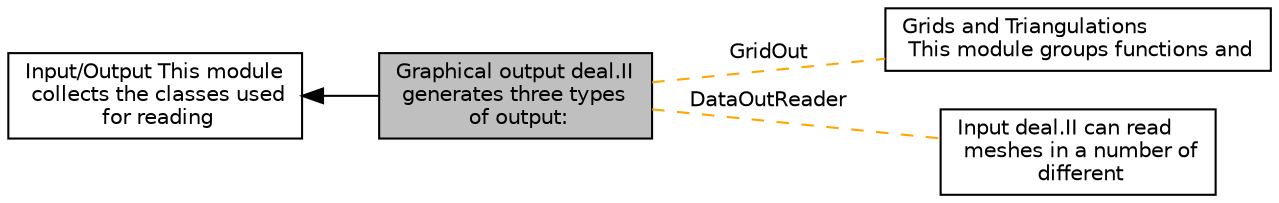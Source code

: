 digraph "Graphical output deal.II generates three types of output:"
{
  edge [fontname="Helvetica",fontsize="10",labelfontname="Helvetica",labelfontsize="10"];
  node [fontname="Helvetica",fontsize="10",shape=box];
  rankdir=LR;
  Node2 [label="Input/Output This module\l collects the classes used\l for reading",height=0.2,width=0.4,color="black", fillcolor="white", style="filled",URL="$group__IO.html",tooltip="and writing meshes and data. There are two sub-modules for each of these operations."];
  Node1 [label="Graphical output deal.II\l generates three types\l of output:",height=0.2,width=0.4,color="black", fillcolor="grey75", style="filled", fontcolor="black",tooltip="it can write triangulations/meshes in formats understood by several mesh readers (including those of ..."];
  Node4 [label="Grids and Triangulations\l This module groups functions and",height=0.2,width=0.4,color="black", fillcolor="white", style="filled",URL="$group__grid.html",tooltip="classes that have to do with the topology and geometry of meshes. A mesh can be thought of as a colle..."];
  Node3 [label="Input deal.II can read\l meshes in a number of\l different",height=0.2,width=0.4,color="black", fillcolor="white", style="filled",URL="$group__input.html",tooltip="formats. However, all of them are constrained to so-called \"coarse meshes\", i.e. meshes that have no ..."];
  Node2->Node1 [shape=plaintext, dir="back", style="solid"];
  Node1->Node3 [shape=plaintext, label="DataOutReader", color="orange", dir="none", style="dashed"];
  Node1->Node4 [shape=plaintext, label="GridOut", color="orange", dir="none", style="dashed"];
}
